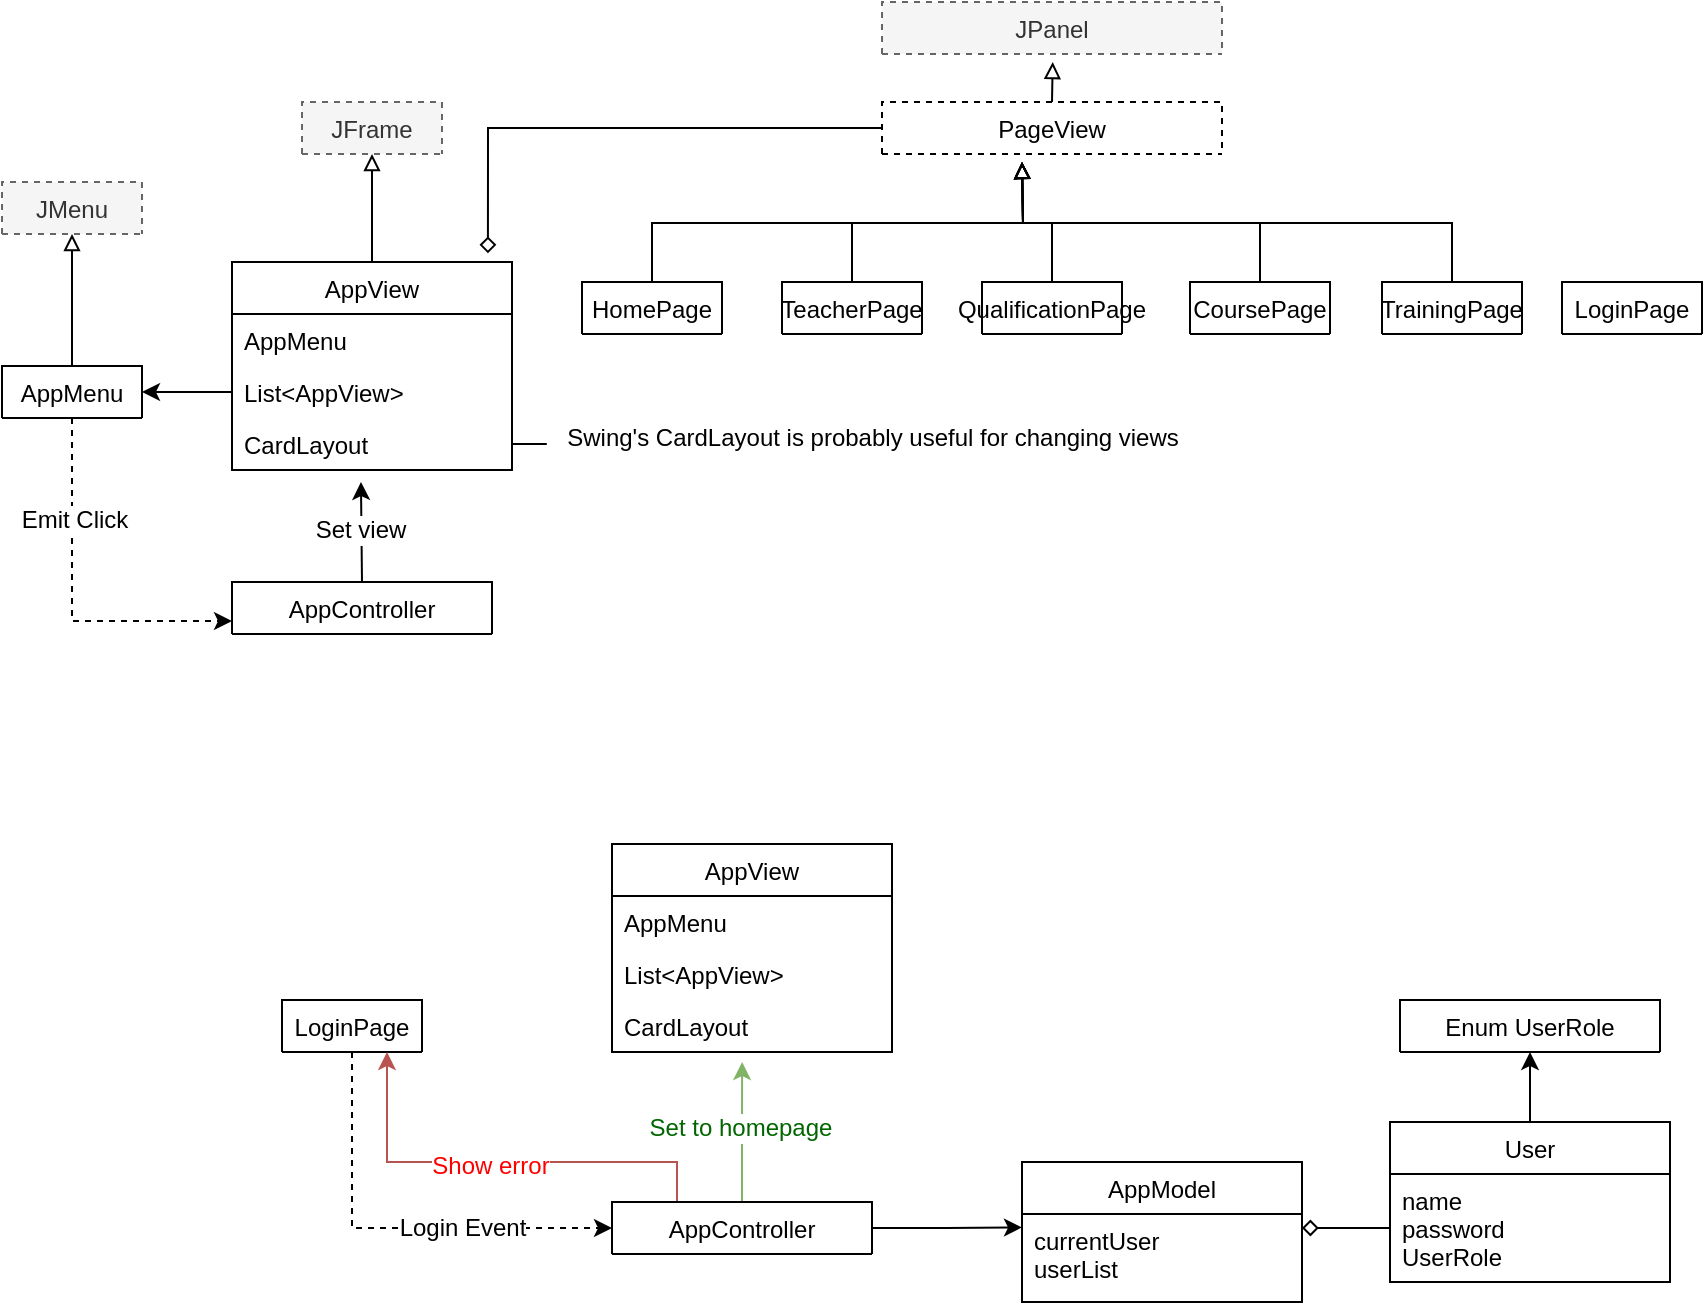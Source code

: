 <mxfile version="12.7.3" type="github">
  <diagram id="EzPowbsDxKgu35H_H_Oy" name="Page-1">
    <mxGraphModel dx="1847" dy="652" grid="1" gridSize="10" guides="1" tooltips="1" connect="1" arrows="1" fold="1" page="1" pageScale="1" pageWidth="827" pageHeight="1169" math="0" shadow="0">
      <root>
        <mxCell id="0" />
        <mxCell id="1" parent="0" />
        <mxCell id="iJcCX_mkBn8EvgQjjOFv-1" value="JPanel" style="swimlane;fontStyle=0;childLayout=stackLayout;horizontal=1;startSize=26;fillColor=#f5f5f5;horizontalStack=0;resizeParent=1;resizeParentMax=0;resizeLast=0;collapsible=1;marginBottom=0;dashed=1;strokeColor=#666666;fontColor=#333333;" vertex="1" collapsed="1" parent="1">
          <mxGeometry x="350" y="60" width="170" height="26" as="geometry">
            <mxRectangle x="180" y="70" width="140" height="104" as="alternateBounds" />
          </mxGeometry>
        </mxCell>
        <mxCell id="iJcCX_mkBn8EvgQjjOFv-2" value="+ field: type" style="text;strokeColor=none;fillColor=none;align=left;verticalAlign=top;spacingLeft=4;spacingRight=4;overflow=hidden;rotatable=0;points=[[0,0.5],[1,0.5]];portConstraint=eastwest;" vertex="1" parent="iJcCX_mkBn8EvgQjjOFv-1">
          <mxGeometry y="26" width="170" height="26" as="geometry" />
        </mxCell>
        <mxCell id="iJcCX_mkBn8EvgQjjOFv-3" value="+ field: type" style="text;strokeColor=none;fillColor=none;align=left;verticalAlign=top;spacingLeft=4;spacingRight=4;overflow=hidden;rotatable=0;points=[[0,0.5],[1,0.5]];portConstraint=eastwest;" vertex="1" parent="iJcCX_mkBn8EvgQjjOFv-1">
          <mxGeometry y="52" width="170" height="26" as="geometry" />
        </mxCell>
        <mxCell id="iJcCX_mkBn8EvgQjjOFv-4" value="+ field: type" style="text;strokeColor=none;fillColor=none;align=left;verticalAlign=top;spacingLeft=4;spacingRight=4;overflow=hidden;rotatable=0;points=[[0,0.5],[1,0.5]];portConstraint=eastwest;" vertex="1" parent="iJcCX_mkBn8EvgQjjOFv-1">
          <mxGeometry y="78" width="170" height="26" as="geometry" />
        </mxCell>
        <mxCell id="iJcCX_mkBn8EvgQjjOFv-25" style="edgeStyle=orthogonalEdgeStyle;rounded=0;orthogonalLoop=1;jettySize=auto;html=1;exitX=0.5;exitY=0;exitDx=0;exitDy=0;endArrow=block;endFill=0;" edge="1" parent="1" source="iJcCX_mkBn8EvgQjjOFv-5">
          <mxGeometry relative="1" as="geometry">
            <mxPoint x="420" y="140.0" as="targetPoint" />
          </mxGeometry>
        </mxCell>
        <mxCell id="iJcCX_mkBn8EvgQjjOFv-5" value="HomePage" style="swimlane;fontStyle=0;childLayout=stackLayout;horizontal=1;startSize=26;fillColor=none;horizontalStack=0;resizeParent=1;resizeParentMax=0;resizeLast=0;collapsible=1;marginBottom=0;" vertex="1" collapsed="1" parent="1">
          <mxGeometry x="200" y="200" width="70" height="26" as="geometry">
            <mxRectangle x="40" y="200" width="140" height="104" as="alternateBounds" />
          </mxGeometry>
        </mxCell>
        <mxCell id="iJcCX_mkBn8EvgQjjOFv-6" value="+ field: type" style="text;strokeColor=none;fillColor=none;align=left;verticalAlign=top;spacingLeft=4;spacingRight=4;overflow=hidden;rotatable=0;points=[[0,0.5],[1,0.5]];portConstraint=eastwest;" vertex="1" parent="iJcCX_mkBn8EvgQjjOFv-5">
          <mxGeometry y="26" width="70" height="26" as="geometry" />
        </mxCell>
        <mxCell id="iJcCX_mkBn8EvgQjjOFv-7" value="+ field: type" style="text;strokeColor=none;fillColor=none;align=left;verticalAlign=top;spacingLeft=4;spacingRight=4;overflow=hidden;rotatable=0;points=[[0,0.5],[1,0.5]];portConstraint=eastwest;" vertex="1" parent="iJcCX_mkBn8EvgQjjOFv-5">
          <mxGeometry y="52" width="70" height="26" as="geometry" />
        </mxCell>
        <mxCell id="iJcCX_mkBn8EvgQjjOFv-8" value="+ field: type" style="text;strokeColor=none;fillColor=none;align=left;verticalAlign=top;spacingLeft=4;spacingRight=4;overflow=hidden;rotatable=0;points=[[0,0.5],[1,0.5]];portConstraint=eastwest;" vertex="1" parent="iJcCX_mkBn8EvgQjjOFv-5">
          <mxGeometry y="78" width="70" height="26" as="geometry" />
        </mxCell>
        <mxCell id="iJcCX_mkBn8EvgQjjOFv-26" style="edgeStyle=orthogonalEdgeStyle;rounded=0;orthogonalLoop=1;jettySize=auto;html=1;exitX=0.5;exitY=0;exitDx=0;exitDy=0;endArrow=block;endFill=0;" edge="1" parent="1" source="iJcCX_mkBn8EvgQjjOFv-9">
          <mxGeometry relative="1" as="geometry">
            <mxPoint x="420" y="140.0" as="targetPoint" />
          </mxGeometry>
        </mxCell>
        <mxCell id="iJcCX_mkBn8EvgQjjOFv-9" value="TeacherPage" style="swimlane;fontStyle=0;childLayout=stackLayout;horizontal=1;startSize=26;fillColor=none;horizontalStack=0;resizeParent=1;resizeParentMax=0;resizeLast=0;collapsible=1;marginBottom=0;" vertex="1" collapsed="1" parent="1">
          <mxGeometry x="300" y="200" width="70" height="26" as="geometry">
            <mxRectangle x="190" y="200" width="140" height="104" as="alternateBounds" />
          </mxGeometry>
        </mxCell>
        <mxCell id="iJcCX_mkBn8EvgQjjOFv-10" value="+ field: type" style="text;strokeColor=none;fillColor=none;align=left;verticalAlign=top;spacingLeft=4;spacingRight=4;overflow=hidden;rotatable=0;points=[[0,0.5],[1,0.5]];portConstraint=eastwest;" vertex="1" parent="iJcCX_mkBn8EvgQjjOFv-9">
          <mxGeometry y="26" width="70" height="26" as="geometry" />
        </mxCell>
        <mxCell id="iJcCX_mkBn8EvgQjjOFv-11" value="+ field: type" style="text;strokeColor=none;fillColor=none;align=left;verticalAlign=top;spacingLeft=4;spacingRight=4;overflow=hidden;rotatable=0;points=[[0,0.5],[1,0.5]];portConstraint=eastwest;" vertex="1" parent="iJcCX_mkBn8EvgQjjOFv-9">
          <mxGeometry y="52" width="70" height="26" as="geometry" />
        </mxCell>
        <mxCell id="iJcCX_mkBn8EvgQjjOFv-12" value="+ field: type" style="text;strokeColor=none;fillColor=none;align=left;verticalAlign=top;spacingLeft=4;spacingRight=4;overflow=hidden;rotatable=0;points=[[0,0.5],[1,0.5]];portConstraint=eastwest;" vertex="1" parent="iJcCX_mkBn8EvgQjjOFv-9">
          <mxGeometry y="78" width="70" height="26" as="geometry" />
        </mxCell>
        <mxCell id="iJcCX_mkBn8EvgQjjOFv-27" style="edgeStyle=orthogonalEdgeStyle;rounded=0;orthogonalLoop=1;jettySize=auto;html=1;exitX=0.5;exitY=0;exitDx=0;exitDy=0;endArrow=block;endFill=0;" edge="1" parent="1" source="iJcCX_mkBn8EvgQjjOFv-13">
          <mxGeometry relative="1" as="geometry">
            <mxPoint x="420" y="140.0" as="targetPoint" />
          </mxGeometry>
        </mxCell>
        <mxCell id="iJcCX_mkBn8EvgQjjOFv-13" value="QualificationPage" style="swimlane;fontStyle=0;childLayout=stackLayout;horizontal=1;startSize=26;fillColor=none;horizontalStack=0;resizeParent=1;resizeParentMax=0;resizeLast=0;collapsible=1;marginBottom=0;" vertex="1" collapsed="1" parent="1">
          <mxGeometry x="400" y="200" width="70" height="26" as="geometry">
            <mxRectangle x="350" y="200" width="140" height="104" as="alternateBounds" />
          </mxGeometry>
        </mxCell>
        <mxCell id="iJcCX_mkBn8EvgQjjOFv-14" value="+ field: type" style="text;strokeColor=none;fillColor=none;align=left;verticalAlign=top;spacingLeft=4;spacingRight=4;overflow=hidden;rotatable=0;points=[[0,0.5],[1,0.5]];portConstraint=eastwest;" vertex="1" parent="iJcCX_mkBn8EvgQjjOFv-13">
          <mxGeometry y="26" width="70" height="26" as="geometry" />
        </mxCell>
        <mxCell id="iJcCX_mkBn8EvgQjjOFv-15" value="+ field: type" style="text;strokeColor=none;fillColor=none;align=left;verticalAlign=top;spacingLeft=4;spacingRight=4;overflow=hidden;rotatable=0;points=[[0,0.5],[1,0.5]];portConstraint=eastwest;" vertex="1" parent="iJcCX_mkBn8EvgQjjOFv-13">
          <mxGeometry y="52" width="70" height="26" as="geometry" />
        </mxCell>
        <mxCell id="iJcCX_mkBn8EvgQjjOFv-16" value="+ field: type" style="text;strokeColor=none;fillColor=none;align=left;verticalAlign=top;spacingLeft=4;spacingRight=4;overflow=hidden;rotatable=0;points=[[0,0.5],[1,0.5]];portConstraint=eastwest;" vertex="1" parent="iJcCX_mkBn8EvgQjjOFv-13">
          <mxGeometry y="78" width="70" height="26" as="geometry" />
        </mxCell>
        <mxCell id="iJcCX_mkBn8EvgQjjOFv-28" style="edgeStyle=orthogonalEdgeStyle;rounded=0;orthogonalLoop=1;jettySize=auto;html=1;exitX=0.5;exitY=0;exitDx=0;exitDy=0;endArrow=block;endFill=0;" edge="1" parent="1" source="iJcCX_mkBn8EvgQjjOFv-17">
          <mxGeometry relative="1" as="geometry">
            <mxPoint x="420" y="140.0" as="targetPoint" />
          </mxGeometry>
        </mxCell>
        <mxCell id="iJcCX_mkBn8EvgQjjOFv-17" value="CoursePage" style="swimlane;fontStyle=0;childLayout=stackLayout;horizontal=1;startSize=26;fillColor=none;horizontalStack=0;resizeParent=1;resizeParentMax=0;resizeLast=0;collapsible=1;marginBottom=0;" vertex="1" collapsed="1" parent="1">
          <mxGeometry x="504" y="200" width="70" height="26" as="geometry">
            <mxRectangle x="510" y="200" width="140" height="104" as="alternateBounds" />
          </mxGeometry>
        </mxCell>
        <mxCell id="iJcCX_mkBn8EvgQjjOFv-18" value="+ field: type" style="text;strokeColor=none;fillColor=none;align=left;verticalAlign=top;spacingLeft=4;spacingRight=4;overflow=hidden;rotatable=0;points=[[0,0.5],[1,0.5]];portConstraint=eastwest;" vertex="1" parent="iJcCX_mkBn8EvgQjjOFv-17">
          <mxGeometry y="26" width="70" height="26" as="geometry" />
        </mxCell>
        <mxCell id="iJcCX_mkBn8EvgQjjOFv-19" value="+ field: type" style="text;strokeColor=none;fillColor=none;align=left;verticalAlign=top;spacingLeft=4;spacingRight=4;overflow=hidden;rotatable=0;points=[[0,0.5],[1,0.5]];portConstraint=eastwest;" vertex="1" parent="iJcCX_mkBn8EvgQjjOFv-17">
          <mxGeometry y="52" width="70" height="26" as="geometry" />
        </mxCell>
        <mxCell id="iJcCX_mkBn8EvgQjjOFv-20" value="+ field: type" style="text;strokeColor=none;fillColor=none;align=left;verticalAlign=top;spacingLeft=4;spacingRight=4;overflow=hidden;rotatable=0;points=[[0,0.5],[1,0.5]];portConstraint=eastwest;" vertex="1" parent="iJcCX_mkBn8EvgQjjOFv-17">
          <mxGeometry y="78" width="70" height="26" as="geometry" />
        </mxCell>
        <mxCell id="iJcCX_mkBn8EvgQjjOFv-29" style="edgeStyle=orthogonalEdgeStyle;rounded=0;orthogonalLoop=1;jettySize=auto;html=1;exitX=0.5;exitY=0;exitDx=0;exitDy=0;endArrow=block;endFill=0;" edge="1" parent="1" source="iJcCX_mkBn8EvgQjjOFv-21">
          <mxGeometry relative="1" as="geometry">
            <mxPoint x="420" y="140.0" as="targetPoint" />
          </mxGeometry>
        </mxCell>
        <mxCell id="iJcCX_mkBn8EvgQjjOFv-21" value="TrainingPage" style="swimlane;fontStyle=0;childLayout=stackLayout;horizontal=1;startSize=26;fillColor=none;horizontalStack=0;resizeParent=1;resizeParentMax=0;resizeLast=0;collapsible=1;marginBottom=0;" vertex="1" collapsed="1" parent="1">
          <mxGeometry x="600" y="200" width="70" height="26" as="geometry">
            <mxRectangle x="670" y="200" width="140" height="104" as="alternateBounds" />
          </mxGeometry>
        </mxCell>
        <mxCell id="iJcCX_mkBn8EvgQjjOFv-22" value="+ field: type" style="text;strokeColor=none;fillColor=none;align=left;verticalAlign=top;spacingLeft=4;spacingRight=4;overflow=hidden;rotatable=0;points=[[0,0.5],[1,0.5]];portConstraint=eastwest;" vertex="1" parent="iJcCX_mkBn8EvgQjjOFv-21">
          <mxGeometry y="26" width="70" height="26" as="geometry" />
        </mxCell>
        <mxCell id="iJcCX_mkBn8EvgQjjOFv-23" value="+ field: type" style="text;strokeColor=none;fillColor=none;align=left;verticalAlign=top;spacingLeft=4;spacingRight=4;overflow=hidden;rotatable=0;points=[[0,0.5],[1,0.5]];portConstraint=eastwest;" vertex="1" parent="iJcCX_mkBn8EvgQjjOFv-21">
          <mxGeometry y="52" width="70" height="26" as="geometry" />
        </mxCell>
        <mxCell id="iJcCX_mkBn8EvgQjjOFv-24" value="+ field: type" style="text;strokeColor=none;fillColor=none;align=left;verticalAlign=top;spacingLeft=4;spacingRight=4;overflow=hidden;rotatable=0;points=[[0,0.5],[1,0.5]];portConstraint=eastwest;" vertex="1" parent="iJcCX_mkBn8EvgQjjOFv-21">
          <mxGeometry y="78" width="70" height="26" as="geometry" />
        </mxCell>
        <mxCell id="iJcCX_mkBn8EvgQjjOFv-30" value="JMenu" style="swimlane;fontStyle=0;childLayout=stackLayout;horizontal=1;startSize=26;fillColor=#f5f5f5;horizontalStack=0;resizeParent=1;resizeParentMax=0;resizeLast=0;collapsible=1;marginBottom=0;dashed=1;strokeColor=#666666;fontColor=#333333;" vertex="1" collapsed="1" parent="1">
          <mxGeometry x="-90" y="150" width="70" height="26" as="geometry">
            <mxRectangle x="40" y="200" width="140" height="104" as="alternateBounds" />
          </mxGeometry>
        </mxCell>
        <mxCell id="iJcCX_mkBn8EvgQjjOFv-31" value="+ field: type" style="text;strokeColor=none;fillColor=none;align=left;verticalAlign=top;spacingLeft=4;spacingRight=4;overflow=hidden;rotatable=0;points=[[0,0.5],[1,0.5]];portConstraint=eastwest;" vertex="1" parent="iJcCX_mkBn8EvgQjjOFv-30">
          <mxGeometry y="26" width="70" height="26" as="geometry" />
        </mxCell>
        <mxCell id="iJcCX_mkBn8EvgQjjOFv-32" value="+ field: type" style="text;strokeColor=none;fillColor=none;align=left;verticalAlign=top;spacingLeft=4;spacingRight=4;overflow=hidden;rotatable=0;points=[[0,0.5],[1,0.5]];portConstraint=eastwest;" vertex="1" parent="iJcCX_mkBn8EvgQjjOFv-30">
          <mxGeometry y="52" width="70" height="26" as="geometry" />
        </mxCell>
        <mxCell id="iJcCX_mkBn8EvgQjjOFv-33" value="+ field: type" style="text;strokeColor=none;fillColor=none;align=left;verticalAlign=top;spacingLeft=4;spacingRight=4;overflow=hidden;rotatable=0;points=[[0,0.5],[1,0.5]];portConstraint=eastwest;" vertex="1" parent="iJcCX_mkBn8EvgQjjOFv-30">
          <mxGeometry y="78" width="70" height="26" as="geometry" />
        </mxCell>
        <mxCell id="iJcCX_mkBn8EvgQjjOFv-34" value="JFrame" style="swimlane;fontStyle=0;childLayout=stackLayout;horizontal=1;startSize=26;fillColor=#f5f5f5;horizontalStack=0;resizeParent=1;resizeParentMax=0;resizeLast=0;collapsible=1;marginBottom=0;dashed=1;strokeColor=#666666;fontColor=#333333;" vertex="1" collapsed="1" parent="1">
          <mxGeometry x="60" y="110" width="70" height="26" as="geometry">
            <mxRectangle x="40" y="200" width="140" height="104" as="alternateBounds" />
          </mxGeometry>
        </mxCell>
        <mxCell id="iJcCX_mkBn8EvgQjjOFv-35" value="+ field: type" style="text;strokeColor=none;fillColor=none;align=left;verticalAlign=top;spacingLeft=4;spacingRight=4;overflow=hidden;rotatable=0;points=[[0,0.5],[1,0.5]];portConstraint=eastwest;" vertex="1" parent="iJcCX_mkBn8EvgQjjOFv-34">
          <mxGeometry y="26" width="70" height="26" as="geometry" />
        </mxCell>
        <mxCell id="iJcCX_mkBn8EvgQjjOFv-36" value="+ field: type" style="text;strokeColor=none;fillColor=none;align=left;verticalAlign=top;spacingLeft=4;spacingRight=4;overflow=hidden;rotatable=0;points=[[0,0.5],[1,0.5]];portConstraint=eastwest;" vertex="1" parent="iJcCX_mkBn8EvgQjjOFv-34">
          <mxGeometry y="52" width="70" height="26" as="geometry" />
        </mxCell>
        <mxCell id="iJcCX_mkBn8EvgQjjOFv-37" value="+ field: type" style="text;strokeColor=none;fillColor=none;align=left;verticalAlign=top;spacingLeft=4;spacingRight=4;overflow=hidden;rotatable=0;points=[[0,0.5],[1,0.5]];portConstraint=eastwest;" vertex="1" parent="iJcCX_mkBn8EvgQjjOFv-34">
          <mxGeometry y="78" width="70" height="26" as="geometry" />
        </mxCell>
        <mxCell id="iJcCX_mkBn8EvgQjjOFv-38" value="LoginPage" style="swimlane;fontStyle=0;childLayout=stackLayout;horizontal=1;startSize=26;fillColor=none;horizontalStack=0;resizeParent=1;resizeParentMax=0;resizeLast=0;collapsible=1;marginBottom=0;" vertex="1" collapsed="1" parent="1">
          <mxGeometry x="690" y="200" width="70" height="26" as="geometry">
            <mxRectangle x="670" y="200" width="140" height="104" as="alternateBounds" />
          </mxGeometry>
        </mxCell>
        <mxCell id="iJcCX_mkBn8EvgQjjOFv-39" value="+ field: type" style="text;strokeColor=none;fillColor=none;align=left;verticalAlign=top;spacingLeft=4;spacingRight=4;overflow=hidden;rotatable=0;points=[[0,0.5],[1,0.5]];portConstraint=eastwest;" vertex="1" parent="iJcCX_mkBn8EvgQjjOFv-38">
          <mxGeometry y="26" width="70" height="26" as="geometry" />
        </mxCell>
        <mxCell id="iJcCX_mkBn8EvgQjjOFv-40" value="+ field: type" style="text;strokeColor=none;fillColor=none;align=left;verticalAlign=top;spacingLeft=4;spacingRight=4;overflow=hidden;rotatable=0;points=[[0,0.5],[1,0.5]];portConstraint=eastwest;" vertex="1" parent="iJcCX_mkBn8EvgQjjOFv-38">
          <mxGeometry y="52" width="70" height="26" as="geometry" />
        </mxCell>
        <mxCell id="iJcCX_mkBn8EvgQjjOFv-41" value="+ field: type" style="text;strokeColor=none;fillColor=none;align=left;verticalAlign=top;spacingLeft=4;spacingRight=4;overflow=hidden;rotatable=0;points=[[0,0.5],[1,0.5]];portConstraint=eastwest;" vertex="1" parent="iJcCX_mkBn8EvgQjjOFv-38">
          <mxGeometry y="78" width="70" height="26" as="geometry" />
        </mxCell>
        <mxCell id="iJcCX_mkBn8EvgQjjOFv-51" style="edgeStyle=orthogonalEdgeStyle;rounded=0;orthogonalLoop=1;jettySize=auto;html=1;exitX=0.5;exitY=0;exitDx=0;exitDy=0;entryX=0.5;entryY=1;entryDx=0;entryDy=0;endArrow=block;endFill=0;" edge="1" parent="1" source="iJcCX_mkBn8EvgQjjOFv-42" target="iJcCX_mkBn8EvgQjjOFv-34">
          <mxGeometry relative="1" as="geometry" />
        </mxCell>
        <mxCell id="iJcCX_mkBn8EvgQjjOFv-42" value="AppView" style="swimlane;fontStyle=0;childLayout=stackLayout;horizontal=1;startSize=26;fillColor=none;horizontalStack=0;resizeParent=1;resizeParentMax=0;resizeLast=0;collapsible=1;marginBottom=0;" vertex="1" parent="1">
          <mxGeometry x="25" y="190" width="140" height="104" as="geometry">
            <mxRectangle x="60" y="190" width="70" height="26" as="alternateBounds" />
          </mxGeometry>
        </mxCell>
        <mxCell id="iJcCX_mkBn8EvgQjjOFv-43" value="AppMenu" style="text;strokeColor=none;fillColor=none;align=left;verticalAlign=top;spacingLeft=4;spacingRight=4;overflow=hidden;rotatable=0;points=[[0,0.5],[1,0.5]];portConstraint=eastwest;" vertex="1" parent="iJcCX_mkBn8EvgQjjOFv-42">
          <mxGeometry y="26" width="140" height="26" as="geometry" />
        </mxCell>
        <mxCell id="iJcCX_mkBn8EvgQjjOFv-44" value="List&lt;AppView&gt;" style="text;strokeColor=none;fillColor=none;align=left;verticalAlign=top;spacingLeft=4;spacingRight=4;overflow=hidden;rotatable=0;points=[[0,0.5],[1,0.5]];portConstraint=eastwest;" vertex="1" parent="iJcCX_mkBn8EvgQjjOFv-42">
          <mxGeometry y="52" width="140" height="26" as="geometry" />
        </mxCell>
        <mxCell id="iJcCX_mkBn8EvgQjjOFv-45" value="CardLayout" style="text;strokeColor=none;fillColor=none;align=left;verticalAlign=top;spacingLeft=4;spacingRight=4;overflow=hidden;rotatable=0;points=[[0,0.5],[1,0.5]];portConstraint=eastwest;" vertex="1" parent="iJcCX_mkBn8EvgQjjOFv-42">
          <mxGeometry y="78" width="140" height="26" as="geometry" />
        </mxCell>
        <mxCell id="iJcCX_mkBn8EvgQjjOFv-50" style="edgeStyle=orthogonalEdgeStyle;rounded=0;orthogonalLoop=1;jettySize=auto;html=1;exitX=0.5;exitY=0;exitDx=0;exitDy=0;entryX=0.5;entryY=1;entryDx=0;entryDy=0;endArrow=block;endFill=0;" edge="1" parent="1" source="iJcCX_mkBn8EvgQjjOFv-46" target="iJcCX_mkBn8EvgQjjOFv-30">
          <mxGeometry relative="1" as="geometry" />
        </mxCell>
        <mxCell id="iJcCX_mkBn8EvgQjjOFv-63" style="edgeStyle=orthogonalEdgeStyle;rounded=0;orthogonalLoop=1;jettySize=auto;html=1;exitX=0.5;exitY=1;exitDx=0;exitDy=0;entryX=0;entryY=0.75;entryDx=0;entryDy=0;endArrow=classic;endFill=1;dashed=1;" edge="1" parent="1" source="iJcCX_mkBn8EvgQjjOFv-46" target="iJcCX_mkBn8EvgQjjOFv-56">
          <mxGeometry relative="1" as="geometry" />
        </mxCell>
        <mxCell id="iJcCX_mkBn8EvgQjjOFv-64" value="Emit Click" style="text;html=1;align=center;verticalAlign=middle;resizable=0;points=[];labelBackgroundColor=#ffffff;" vertex="1" connectable="0" parent="iJcCX_mkBn8EvgQjjOFv-63">
          <mxGeometry x="-0.443" y="1" relative="1" as="geometry">
            <mxPoint as="offset" />
          </mxGeometry>
        </mxCell>
        <mxCell id="iJcCX_mkBn8EvgQjjOFv-46" value="AppMenu" style="swimlane;fontStyle=0;childLayout=stackLayout;horizontal=1;startSize=26;fillColor=none;horizontalStack=0;resizeParent=1;resizeParentMax=0;resizeLast=0;collapsible=1;marginBottom=0;" vertex="1" collapsed="1" parent="1">
          <mxGeometry x="-90" y="242" width="70" height="26" as="geometry">
            <mxRectangle x="40" y="200" width="140" height="104" as="alternateBounds" />
          </mxGeometry>
        </mxCell>
        <mxCell id="iJcCX_mkBn8EvgQjjOFv-47" value="+ field: type" style="text;strokeColor=none;fillColor=none;align=left;verticalAlign=top;spacingLeft=4;spacingRight=4;overflow=hidden;rotatable=0;points=[[0,0.5],[1,0.5]];portConstraint=eastwest;" vertex="1" parent="iJcCX_mkBn8EvgQjjOFv-46">
          <mxGeometry y="26" width="70" height="26" as="geometry" />
        </mxCell>
        <mxCell id="iJcCX_mkBn8EvgQjjOFv-48" value="+ field: type" style="text;strokeColor=none;fillColor=none;align=left;verticalAlign=top;spacingLeft=4;spacingRight=4;overflow=hidden;rotatable=0;points=[[0,0.5],[1,0.5]];portConstraint=eastwest;" vertex="1" parent="iJcCX_mkBn8EvgQjjOFv-46">
          <mxGeometry y="52" width="70" height="26" as="geometry" />
        </mxCell>
        <mxCell id="iJcCX_mkBn8EvgQjjOFv-49" value="+ field: type" style="text;strokeColor=none;fillColor=none;align=left;verticalAlign=top;spacingLeft=4;spacingRight=4;overflow=hidden;rotatable=0;points=[[0,0.5],[1,0.5]];portConstraint=eastwest;" vertex="1" parent="iJcCX_mkBn8EvgQjjOFv-46">
          <mxGeometry y="78" width="70" height="26" as="geometry" />
        </mxCell>
        <mxCell id="iJcCX_mkBn8EvgQjjOFv-66" style="edgeStyle=orthogonalEdgeStyle;rounded=0;orthogonalLoop=1;jettySize=auto;html=1;exitX=0.5;exitY=0;exitDx=0;exitDy=0;endArrow=classic;endFill=1;" edge="1" parent="1" source="iJcCX_mkBn8EvgQjjOFv-56">
          <mxGeometry relative="1" as="geometry">
            <mxPoint x="89.471" y="300" as="targetPoint" />
          </mxGeometry>
        </mxCell>
        <mxCell id="iJcCX_mkBn8EvgQjjOFv-67" value="Set view" style="text;html=1;align=center;verticalAlign=middle;resizable=0;points=[];labelBackgroundColor=#ffffff;" vertex="1" connectable="0" parent="iJcCX_mkBn8EvgQjjOFv-66">
          <mxGeometry x="0.033" y="1" relative="1" as="geometry">
            <mxPoint as="offset" />
          </mxGeometry>
        </mxCell>
        <mxCell id="iJcCX_mkBn8EvgQjjOFv-56" value="AppController" style="swimlane;fontStyle=0;childLayout=stackLayout;horizontal=1;startSize=26;fillColor=none;horizontalStack=0;resizeParent=1;resizeParentMax=0;resizeLast=0;collapsible=1;marginBottom=0;" vertex="1" collapsed="1" parent="1">
          <mxGeometry x="25" y="350" width="130" height="26" as="geometry">
            <mxRectangle x="40" y="200" width="140" height="104" as="alternateBounds" />
          </mxGeometry>
        </mxCell>
        <mxCell id="iJcCX_mkBn8EvgQjjOFv-57" value="+ field: type" style="text;strokeColor=none;fillColor=none;align=left;verticalAlign=top;spacingLeft=4;spacingRight=4;overflow=hidden;rotatable=0;points=[[0,0.5],[1,0.5]];portConstraint=eastwest;" vertex="1" parent="iJcCX_mkBn8EvgQjjOFv-56">
          <mxGeometry y="26" width="130" height="26" as="geometry" />
        </mxCell>
        <mxCell id="iJcCX_mkBn8EvgQjjOFv-58" value="+ field: type" style="text;strokeColor=none;fillColor=none;align=left;verticalAlign=top;spacingLeft=4;spacingRight=4;overflow=hidden;rotatable=0;points=[[0,0.5],[1,0.5]];portConstraint=eastwest;" vertex="1" parent="iJcCX_mkBn8EvgQjjOFv-56">
          <mxGeometry y="52" width="130" height="26" as="geometry" />
        </mxCell>
        <mxCell id="iJcCX_mkBn8EvgQjjOFv-59" value="+ field: type" style="text;strokeColor=none;fillColor=none;align=left;verticalAlign=top;spacingLeft=4;spacingRight=4;overflow=hidden;rotatable=0;points=[[0,0.5],[1,0.5]];portConstraint=eastwest;" vertex="1" parent="iJcCX_mkBn8EvgQjjOFv-56">
          <mxGeometry y="78" width="130" height="26" as="geometry" />
        </mxCell>
        <mxCell id="iJcCX_mkBn8EvgQjjOFv-62" style="edgeStyle=orthogonalEdgeStyle;rounded=0;orthogonalLoop=1;jettySize=auto;html=1;exitX=0;exitY=0.5;exitDx=0;exitDy=0;entryX=1;entryY=0.5;entryDx=0;entryDy=0;endArrow=classic;endFill=1;" edge="1" parent="1" source="iJcCX_mkBn8EvgQjjOFv-44" target="iJcCX_mkBn8EvgQjjOFv-46">
          <mxGeometry relative="1" as="geometry" />
        </mxCell>
        <mxCell id="iJcCX_mkBn8EvgQjjOFv-72" style="edgeStyle=orthogonalEdgeStyle;rounded=0;orthogonalLoop=1;jettySize=auto;html=1;exitX=0.5;exitY=0;exitDx=0;exitDy=0;endArrow=block;endFill=0;" edge="1" parent="1" source="iJcCX_mkBn8EvgQjjOFv-68">
          <mxGeometry relative="1" as="geometry">
            <mxPoint x="435.353" y="90.0" as="targetPoint" />
          </mxGeometry>
        </mxCell>
        <mxCell id="iJcCX_mkBn8EvgQjjOFv-73" style="edgeStyle=orthogonalEdgeStyle;rounded=0;orthogonalLoop=1;jettySize=auto;html=1;entryX=0.914;entryY=-0.042;entryDx=0;entryDy=0;entryPerimeter=0;endArrow=diamond;endFill=0;" edge="1" parent="1" source="iJcCX_mkBn8EvgQjjOFv-68" target="iJcCX_mkBn8EvgQjjOFv-42">
          <mxGeometry relative="1" as="geometry" />
        </mxCell>
        <mxCell id="iJcCX_mkBn8EvgQjjOFv-68" value="PageView" style="swimlane;fontStyle=0;childLayout=stackLayout;horizontal=1;startSize=26;fillColor=none;horizontalStack=0;resizeParent=1;resizeParentMax=0;resizeLast=0;collapsible=1;marginBottom=0;dashed=1;" vertex="1" collapsed="1" parent="1">
          <mxGeometry x="350" y="110" width="170" height="26" as="geometry">
            <mxRectangle x="180" y="70" width="140" height="104" as="alternateBounds" />
          </mxGeometry>
        </mxCell>
        <mxCell id="iJcCX_mkBn8EvgQjjOFv-69" value="+ field: type" style="text;strokeColor=none;fillColor=none;align=left;verticalAlign=top;spacingLeft=4;spacingRight=4;overflow=hidden;rotatable=0;points=[[0,0.5],[1,0.5]];portConstraint=eastwest;" vertex="1" parent="iJcCX_mkBn8EvgQjjOFv-68">
          <mxGeometry y="26" width="170" height="26" as="geometry" />
        </mxCell>
        <mxCell id="iJcCX_mkBn8EvgQjjOFv-70" value="+ field: type" style="text;strokeColor=none;fillColor=none;align=left;verticalAlign=top;spacingLeft=4;spacingRight=4;overflow=hidden;rotatable=0;points=[[0,0.5],[1,0.5]];portConstraint=eastwest;" vertex="1" parent="iJcCX_mkBn8EvgQjjOFv-68">
          <mxGeometry y="52" width="170" height="26" as="geometry" />
        </mxCell>
        <mxCell id="iJcCX_mkBn8EvgQjjOFv-71" value="+ field: type" style="text;strokeColor=none;fillColor=none;align=left;verticalAlign=top;spacingLeft=4;spacingRight=4;overflow=hidden;rotatable=0;points=[[0,0.5],[1,0.5]];portConstraint=eastwest;" vertex="1" parent="iJcCX_mkBn8EvgQjjOFv-68">
          <mxGeometry y="78" width="170" height="26" as="geometry" />
        </mxCell>
        <mxCell id="iJcCX_mkBn8EvgQjjOFv-74" value="Swing&#39;s CardLayout is probably useful for changing views" style="text;html=1;align=center;verticalAlign=middle;resizable=0;points=[];autosize=1;" vertex="1" parent="1">
          <mxGeometry x="185" y="268" width="320" height="20" as="geometry" />
        </mxCell>
        <mxCell id="iJcCX_mkBn8EvgQjjOFv-75" style="edgeStyle=orthogonalEdgeStyle;rounded=0;orthogonalLoop=1;jettySize=auto;html=1;exitX=1;exitY=0.5;exitDx=0;exitDy=0;entryX=-0.008;entryY=0.647;entryDx=0;entryDy=0;entryPerimeter=0;endArrow=none;endFill=0;" edge="1" parent="1" source="iJcCX_mkBn8EvgQjjOFv-45" target="iJcCX_mkBn8EvgQjjOFv-74">
          <mxGeometry relative="1" as="geometry" />
        </mxCell>
        <mxCell id="iJcCX_mkBn8EvgQjjOFv-81" value="AppView" style="swimlane;fontStyle=0;childLayout=stackLayout;horizontal=1;startSize=26;fillColor=none;horizontalStack=0;resizeParent=1;resizeParentMax=0;resizeLast=0;collapsible=1;marginBottom=0;" vertex="1" parent="1">
          <mxGeometry x="215" y="481" width="140" height="104" as="geometry">
            <mxRectangle x="60" y="190" width="70" height="26" as="alternateBounds" />
          </mxGeometry>
        </mxCell>
        <mxCell id="iJcCX_mkBn8EvgQjjOFv-82" value="AppMenu" style="text;strokeColor=none;fillColor=none;align=left;verticalAlign=top;spacingLeft=4;spacingRight=4;overflow=hidden;rotatable=0;points=[[0,0.5],[1,0.5]];portConstraint=eastwest;" vertex="1" parent="iJcCX_mkBn8EvgQjjOFv-81">
          <mxGeometry y="26" width="140" height="26" as="geometry" />
        </mxCell>
        <mxCell id="iJcCX_mkBn8EvgQjjOFv-83" value="List&lt;AppView&gt;" style="text;strokeColor=none;fillColor=none;align=left;verticalAlign=top;spacingLeft=4;spacingRight=4;overflow=hidden;rotatable=0;points=[[0,0.5],[1,0.5]];portConstraint=eastwest;" vertex="1" parent="iJcCX_mkBn8EvgQjjOFv-81">
          <mxGeometry y="52" width="140" height="26" as="geometry" />
        </mxCell>
        <mxCell id="iJcCX_mkBn8EvgQjjOFv-84" value="CardLayout" style="text;strokeColor=none;fillColor=none;align=left;verticalAlign=top;spacingLeft=4;spacingRight=4;overflow=hidden;rotatable=0;points=[[0,0.5],[1,0.5]];portConstraint=eastwest;" vertex="1" parent="iJcCX_mkBn8EvgQjjOFv-81">
          <mxGeometry y="78" width="140" height="26" as="geometry" />
        </mxCell>
        <mxCell id="iJcCX_mkBn8EvgQjjOFv-119" style="edgeStyle=orthogonalEdgeStyle;rounded=0;orthogonalLoop=1;jettySize=auto;html=1;exitX=0.5;exitY=1;exitDx=0;exitDy=0;entryX=0;entryY=0.5;entryDx=0;entryDy=0;endArrow=classic;endFill=1;dashed=1;" edge="1" parent="1" source="iJcCX_mkBn8EvgQjjOFv-85" target="iJcCX_mkBn8EvgQjjOFv-90">
          <mxGeometry relative="1" as="geometry" />
        </mxCell>
        <mxCell id="iJcCX_mkBn8EvgQjjOFv-120" value="Login Event" style="text;html=1;align=center;verticalAlign=middle;resizable=0;points=[];labelBackgroundColor=#ffffff;" vertex="1" connectable="0" parent="iJcCX_mkBn8EvgQjjOFv-119">
          <mxGeometry x="-0.228" y="36" relative="1" as="geometry">
            <mxPoint x="19" y="3.29" as="offset" />
          </mxGeometry>
        </mxCell>
        <mxCell id="iJcCX_mkBn8EvgQjjOFv-85" value="LoginPage" style="swimlane;fontStyle=0;childLayout=stackLayout;horizontal=1;startSize=26;fillColor=none;horizontalStack=0;resizeParent=1;resizeParentMax=0;resizeLast=0;collapsible=1;marginBottom=0;" vertex="1" collapsed="1" parent="1">
          <mxGeometry x="50" y="559" width="70" height="26" as="geometry">
            <mxRectangle x="40" y="200" width="140" height="104" as="alternateBounds" />
          </mxGeometry>
        </mxCell>
        <mxCell id="iJcCX_mkBn8EvgQjjOFv-86" value="+ field: type" style="text;strokeColor=none;fillColor=none;align=left;verticalAlign=top;spacingLeft=4;spacingRight=4;overflow=hidden;rotatable=0;points=[[0,0.5],[1,0.5]];portConstraint=eastwest;" vertex="1" parent="iJcCX_mkBn8EvgQjjOFv-85">
          <mxGeometry y="26" width="70" height="26" as="geometry" />
        </mxCell>
        <mxCell id="iJcCX_mkBn8EvgQjjOFv-87" value="+ field: type" style="text;strokeColor=none;fillColor=none;align=left;verticalAlign=top;spacingLeft=4;spacingRight=4;overflow=hidden;rotatable=0;points=[[0,0.5],[1,0.5]];portConstraint=eastwest;" vertex="1" parent="iJcCX_mkBn8EvgQjjOFv-85">
          <mxGeometry y="52" width="70" height="26" as="geometry" />
        </mxCell>
        <mxCell id="iJcCX_mkBn8EvgQjjOFv-88" value="+ field: type" style="text;strokeColor=none;fillColor=none;align=left;verticalAlign=top;spacingLeft=4;spacingRight=4;overflow=hidden;rotatable=0;points=[[0,0.5],[1,0.5]];portConstraint=eastwest;" vertex="1" parent="iJcCX_mkBn8EvgQjjOFv-85">
          <mxGeometry y="78" width="70" height="26" as="geometry" />
        </mxCell>
        <mxCell id="iJcCX_mkBn8EvgQjjOFv-94" style="edgeStyle=orthogonalEdgeStyle;rounded=0;orthogonalLoop=1;jettySize=auto;html=1;exitX=0.5;exitY=0;exitDx=0;exitDy=0;endArrow=classic;endFill=1;fillColor=#d5e8d4;strokeColor=#82b366;" edge="1" parent="1" source="iJcCX_mkBn8EvgQjjOFv-90">
          <mxGeometry relative="1" as="geometry">
            <mxPoint x="280.059" y="590" as="targetPoint" />
          </mxGeometry>
        </mxCell>
        <mxCell id="iJcCX_mkBn8EvgQjjOFv-95" value="Set to homepage" style="text;html=1;align=center;verticalAlign=middle;resizable=0;points=[];labelBackgroundColor=#ffffff;fontColor=#006600;" vertex="1" connectable="0" parent="iJcCX_mkBn8EvgQjjOFv-94">
          <mxGeometry x="0.082" y="2" relative="1" as="geometry">
            <mxPoint as="offset" />
          </mxGeometry>
        </mxCell>
        <mxCell id="iJcCX_mkBn8EvgQjjOFv-107" style="edgeStyle=orthogonalEdgeStyle;rounded=0;orthogonalLoop=1;jettySize=auto;html=1;exitX=1;exitY=0.5;exitDx=0;exitDy=0;endArrow=classic;endFill=1;" edge="1" parent="1" source="iJcCX_mkBn8EvgQjjOFv-90">
          <mxGeometry relative="1" as="geometry">
            <mxPoint x="420" y="672.706" as="targetPoint" />
          </mxGeometry>
        </mxCell>
        <mxCell id="iJcCX_mkBn8EvgQjjOFv-121" style="edgeStyle=orthogonalEdgeStyle;rounded=0;orthogonalLoop=1;jettySize=auto;html=1;exitX=0.25;exitY=0;exitDx=0;exitDy=0;entryX=0.75;entryY=1;entryDx=0;entryDy=0;endArrow=classic;endFill=1;fontColor=#006600;fillColor=#f8cecc;strokeColor=#b85450;" edge="1" parent="1" source="iJcCX_mkBn8EvgQjjOFv-90" target="iJcCX_mkBn8EvgQjjOFv-85">
          <mxGeometry relative="1" as="geometry">
            <Array as="points">
              <mxPoint x="247" y="640" />
              <mxPoint x="103" y="640" />
            </Array>
          </mxGeometry>
        </mxCell>
        <mxCell id="iJcCX_mkBn8EvgQjjOFv-122" value="Show error" style="text;html=1;align=center;verticalAlign=middle;resizable=0;points=[];labelBackgroundColor=#ffffff;fontColor=#FF0000;" vertex="1" connectable="0" parent="iJcCX_mkBn8EvgQjjOFv-121">
          <mxGeometry x="0.03" y="2" relative="1" as="geometry">
            <mxPoint as="offset" />
          </mxGeometry>
        </mxCell>
        <mxCell id="iJcCX_mkBn8EvgQjjOFv-90" value="AppController" style="swimlane;fontStyle=0;childLayout=stackLayout;horizontal=1;startSize=26;fillColor=none;horizontalStack=0;resizeParent=1;resizeParentMax=0;resizeLast=0;collapsible=1;marginBottom=0;" vertex="1" collapsed="1" parent="1">
          <mxGeometry x="215" y="660" width="130" height="26" as="geometry">
            <mxRectangle x="40" y="200" width="140" height="104" as="alternateBounds" />
          </mxGeometry>
        </mxCell>
        <mxCell id="iJcCX_mkBn8EvgQjjOFv-91" value="+ field: type" style="text;strokeColor=none;fillColor=none;align=left;verticalAlign=top;spacingLeft=4;spacingRight=4;overflow=hidden;rotatable=0;points=[[0,0.5],[1,0.5]];portConstraint=eastwest;" vertex="1" parent="iJcCX_mkBn8EvgQjjOFv-90">
          <mxGeometry y="26" width="130" height="26" as="geometry" />
        </mxCell>
        <mxCell id="iJcCX_mkBn8EvgQjjOFv-92" value="+ field: type" style="text;strokeColor=none;fillColor=none;align=left;verticalAlign=top;spacingLeft=4;spacingRight=4;overflow=hidden;rotatable=0;points=[[0,0.5],[1,0.5]];portConstraint=eastwest;" vertex="1" parent="iJcCX_mkBn8EvgQjjOFv-90">
          <mxGeometry y="52" width="130" height="26" as="geometry" />
        </mxCell>
        <mxCell id="iJcCX_mkBn8EvgQjjOFv-93" value="+ field: type" style="text;strokeColor=none;fillColor=none;align=left;verticalAlign=top;spacingLeft=4;spacingRight=4;overflow=hidden;rotatable=0;points=[[0,0.5],[1,0.5]];portConstraint=eastwest;" vertex="1" parent="iJcCX_mkBn8EvgQjjOFv-90">
          <mxGeometry y="78" width="130" height="26" as="geometry" />
        </mxCell>
        <mxCell id="iJcCX_mkBn8EvgQjjOFv-96" value="AppModel" style="swimlane;fontStyle=0;childLayout=stackLayout;horizontal=1;startSize=26;fillColor=none;horizontalStack=0;resizeParent=1;resizeParentMax=0;resizeLast=0;collapsible=1;marginBottom=0;" vertex="1" parent="1">
          <mxGeometry x="420" y="640" width="140" height="70" as="geometry">
            <mxRectangle x="180" y="660" width="130" height="26" as="alternateBounds" />
          </mxGeometry>
        </mxCell>
        <mxCell id="iJcCX_mkBn8EvgQjjOFv-97" value="currentUser&#xa;userList" style="text;strokeColor=none;fillColor=none;align=left;verticalAlign=top;spacingLeft=4;spacingRight=4;overflow=hidden;rotatable=0;points=[[0,0.5],[1,0.5]];portConstraint=eastwest;" vertex="1" parent="iJcCX_mkBn8EvgQjjOFv-96">
          <mxGeometry y="26" width="140" height="44" as="geometry" />
        </mxCell>
        <mxCell id="iJcCX_mkBn8EvgQjjOFv-100" value="Enum UserRole" style="swimlane;fontStyle=0;childLayout=stackLayout;horizontal=1;startSize=26;fillColor=none;horizontalStack=0;resizeParent=1;resizeParentMax=0;resizeLast=0;collapsible=1;marginBottom=0;" vertex="1" collapsed="1" parent="1">
          <mxGeometry x="609" y="559" width="130" height="26" as="geometry">
            <mxRectangle x="370" y="660" width="140" height="50" as="alternateBounds" />
          </mxGeometry>
        </mxCell>
        <mxCell id="iJcCX_mkBn8EvgQjjOFv-101" value="name" style="text;strokeColor=none;fillColor=none;align=left;verticalAlign=top;spacingLeft=4;spacingRight=4;overflow=hidden;rotatable=0;points=[[0,0.5],[1,0.5]];portConstraint=eastwest;" vertex="1" parent="iJcCX_mkBn8EvgQjjOFv-100">
          <mxGeometry y="26" width="130" height="24" as="geometry" />
        </mxCell>
        <mxCell id="iJcCX_mkBn8EvgQjjOFv-113" style="edgeStyle=orthogonalEdgeStyle;rounded=0;orthogonalLoop=1;jettySize=auto;html=1;exitX=0.5;exitY=0;exitDx=0;exitDy=0;entryX=0.5;entryY=1;entryDx=0;entryDy=0;endArrow=classic;endFill=1;" edge="1" parent="1" source="iJcCX_mkBn8EvgQjjOFv-108" target="iJcCX_mkBn8EvgQjjOFv-100">
          <mxGeometry relative="1" as="geometry" />
        </mxCell>
        <mxCell id="iJcCX_mkBn8EvgQjjOFv-108" value="User" style="swimlane;fontStyle=0;childLayout=stackLayout;horizontal=1;startSize=26;fillColor=none;horizontalStack=0;resizeParent=1;resizeParentMax=0;resizeLast=0;collapsible=1;marginBottom=0;" vertex="1" parent="1">
          <mxGeometry x="604" y="620" width="140" height="80" as="geometry">
            <mxRectangle x="180" y="660" width="130" height="26" as="alternateBounds" />
          </mxGeometry>
        </mxCell>
        <mxCell id="iJcCX_mkBn8EvgQjjOFv-109" value="name&#xa;password&#xa;UserRole" style="text;strokeColor=none;fillColor=none;align=left;verticalAlign=top;spacingLeft=4;spacingRight=4;overflow=hidden;rotatable=0;points=[[0,0.5],[1,0.5]];portConstraint=eastwest;" vertex="1" parent="iJcCX_mkBn8EvgQjjOFv-108">
          <mxGeometry y="26" width="140" height="54" as="geometry" />
        </mxCell>
        <mxCell id="iJcCX_mkBn8EvgQjjOFv-111" style="edgeStyle=orthogonalEdgeStyle;rounded=0;orthogonalLoop=1;jettySize=auto;html=1;endArrow=diamond;endFill=0;" edge="1" parent="1" source="iJcCX_mkBn8EvgQjjOFv-109">
          <mxGeometry relative="1" as="geometry">
            <mxPoint x="560" y="673" as="targetPoint" />
          </mxGeometry>
        </mxCell>
      </root>
    </mxGraphModel>
  </diagram>
</mxfile>

